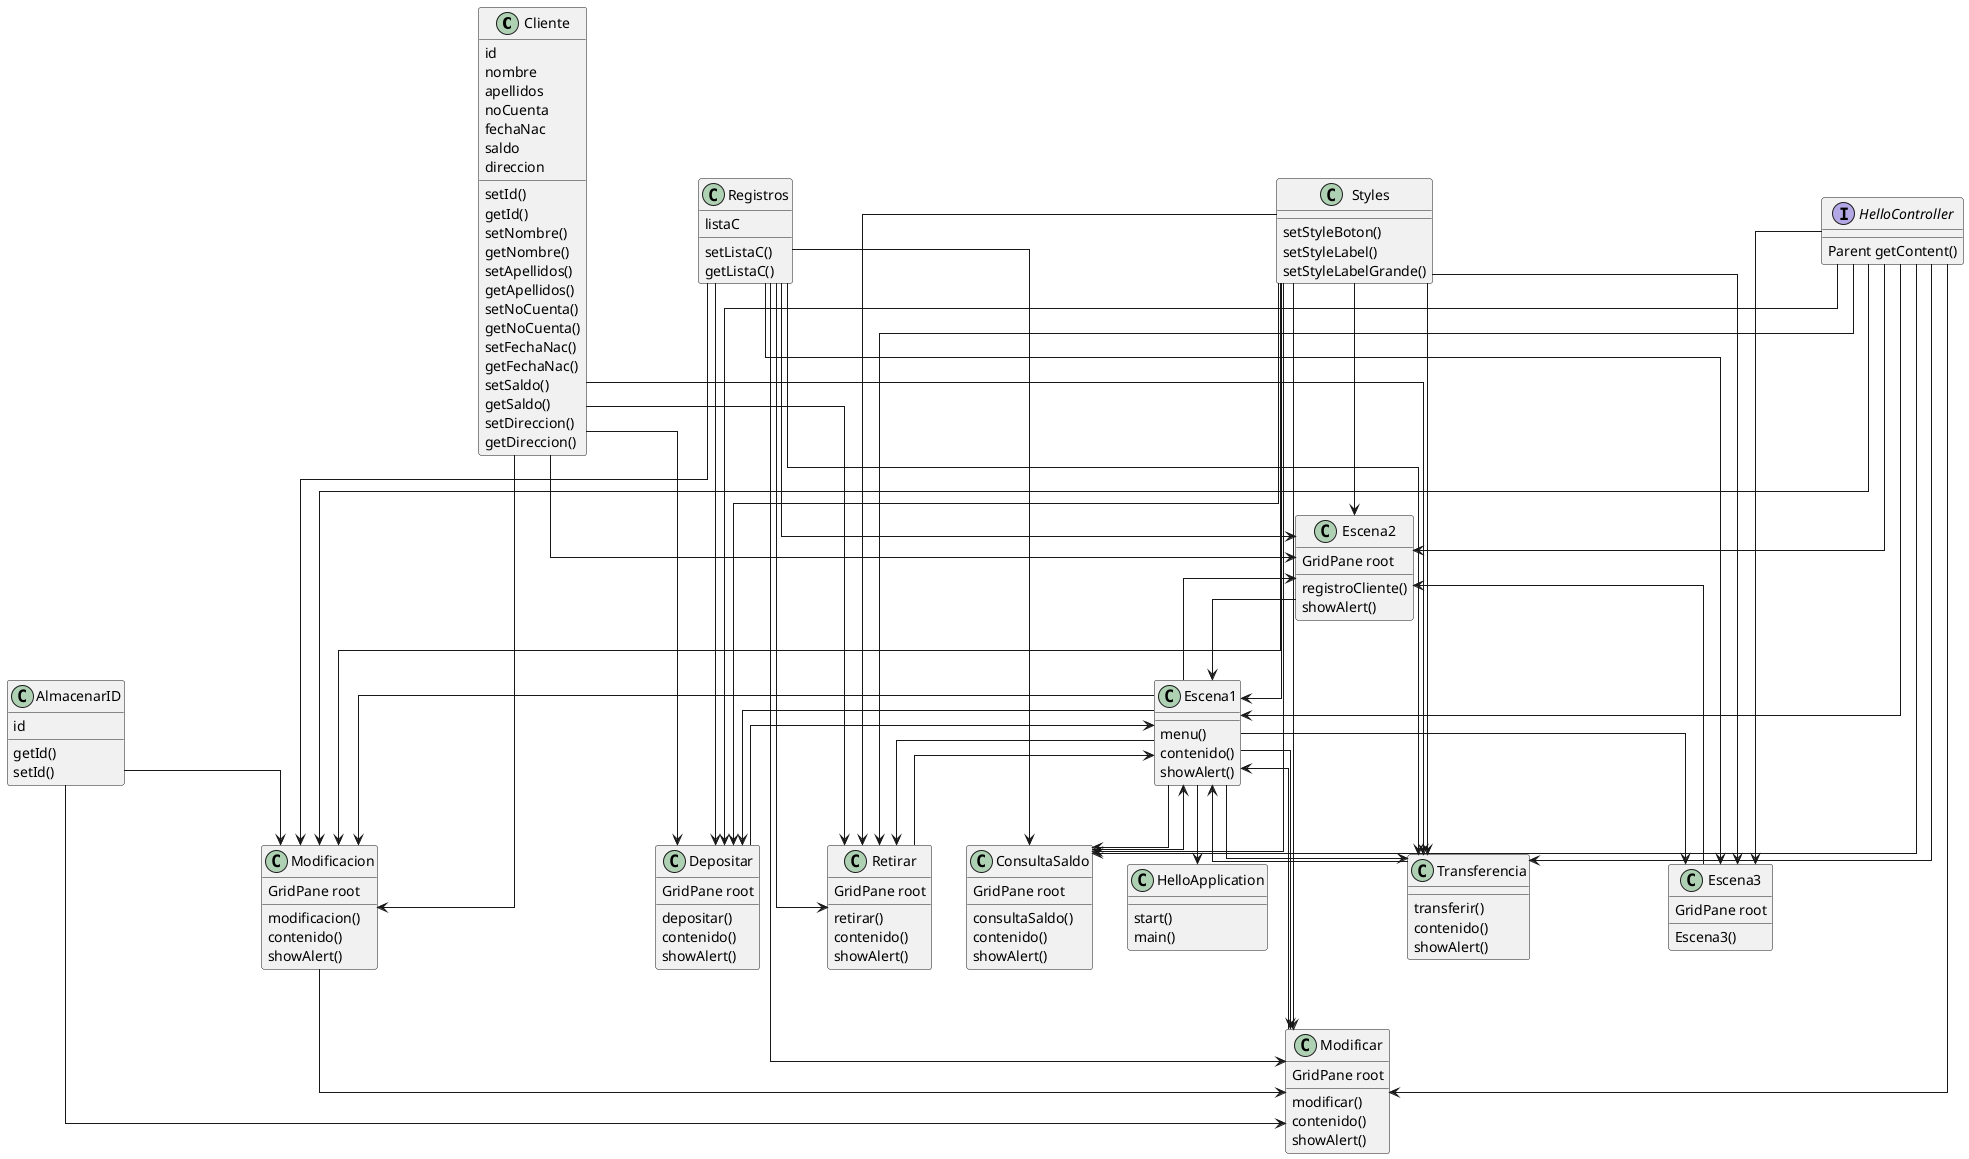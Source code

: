     @startuml
'https://plantuml.com/sequence-diagram
skinparam linetype ortho
top to bottom direction
class Cliente{
    id
    nombre
    apellidos
    noCuenta
    fechaNac
    saldo
    direccion
    setId()
    getId()
    setNombre()
    getNombre()
    setApellidos()
    getApellidos()
    setNoCuenta()
    getNoCuenta()
    setFechaNac()
    getFechaNac()
    setSaldo()
    getSaldo()
    setDireccion()
    getDireccion()
}

class HelloApplication{
    start()
    main()
}

class Escena1{
    menu()
    contenido()
    showAlert()
}

class Escena2{
    GridPane root
    registroCliente()
    showAlert()
}

class Registros{
    listaC
    setListaC()
    getListaC()
}

class Escena3{
    GridPane root
    Escena3()

}

class Modificar{
    GridPane root
    modificar()
    contenido()
    showAlert()
}

class Modificacion{
    GridPane root
    modificacion()
    contenido()
    showAlert()
}
class AlmacenarID{
    id
    getId()
    setId()
}

class ConsultaSaldo{
    GridPane root
    consultaSaldo()
    contenido()
    showAlert()
}
class Depositar{
    GridPane root
    depositar()
    contenido()
    showAlert()
}

class Retirar{
    GridPane root
    retirar()
    contenido()
    showAlert()
}
class Transferencia{
    transferir()
    contenido()
    showAlert()
}
class Styles{
    setStyleBoton()
    setStyleLabel()
    setStyleLabelGrande()
}
interface HelloController{
    Parent getContent()
}
HelloController -->ConsultaSaldo
HelloController --> Depositar
HelloController --> Escena1
HelloController --> Escena2
HelloController --> Escena3
HelloController --> Modificar
HelloController --> Modificacion
HelloController --> Retirar
HelloController --> Transferencia
Styles -->ConsultaSaldo
Styles --> Depositar
Styles --> Escena1
Styles --> Escena2
Styles --> Escena3
Styles --> Modificar
Styles --> Modificacion
Styles --> Retirar
Styles --> Transferencia
Transferencia --> Escena1
Escena1 --> Transferencia
Registros -->Transferencia
Cliente -->Transferencia
Registros -->Retirar
Cliente -->Retirar
Retirar --> Escena1
Escena1 --> Retirar
Depositar -->Escena1
Escena1 --> Depositar
Registros -->Depositar
Cliente -->Depositar
ConsultaSaldo -->Escena1
Escena1 --> ConsultaSaldo
Registros --> ConsultaSaldo
AlmacenarID -->Modificar
AlmacenarID -->Modificacion
Cliente-->Modificacion
Registros-->Modificacion
Escena1-->Modificacion
Modificacion --> Modificar
Registros --> Modificar
Modificar -->Escena1
Escena1 -->Modificar
Escena3 --> Escena2
Escena1-->Escena3
Registros --> Escena3
Registros --> Escena2
Cliente --> Escena2
Escena1 --> Escena2
Escena2 --> Escena1


Escena1 --> HelloApplication


@enduml